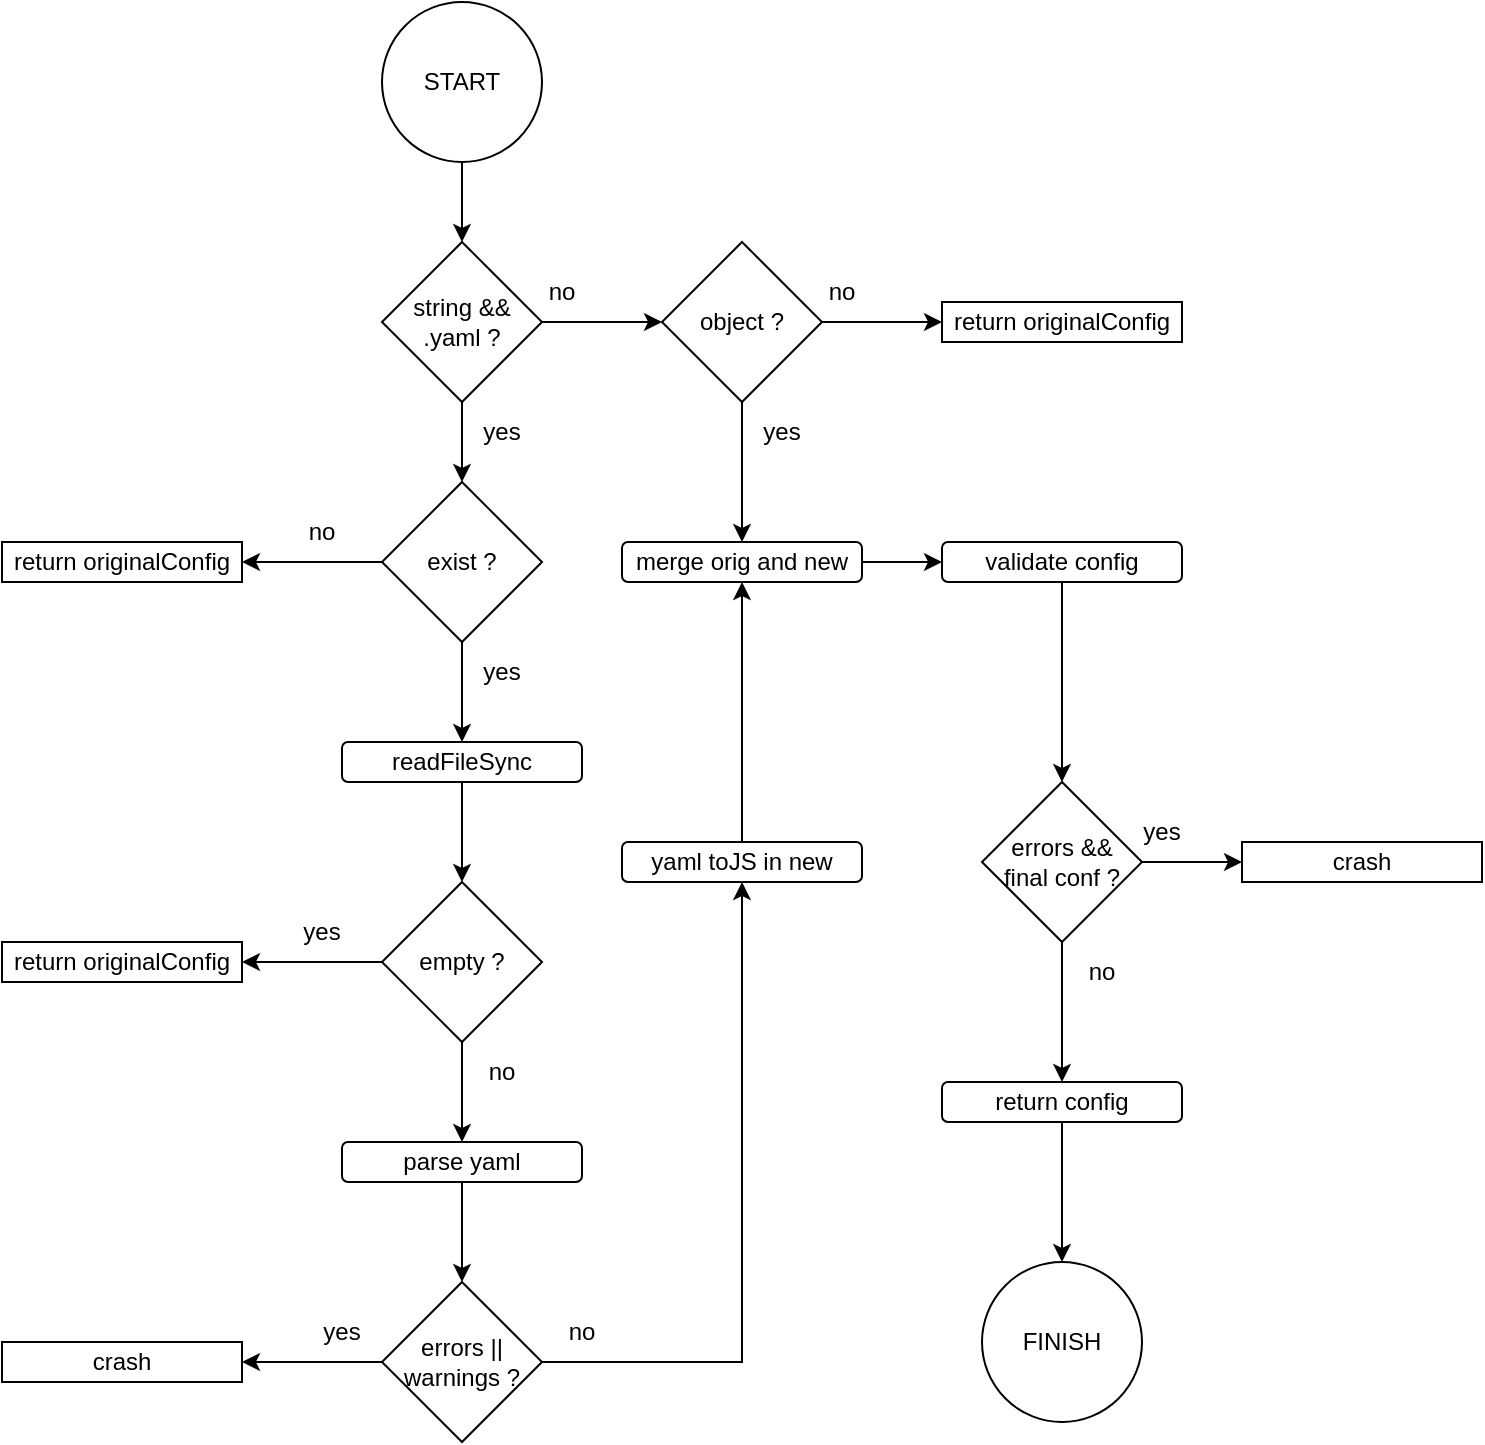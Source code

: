 <mxfile version="24.7.7">
  <diagram name="Page-1" id="8ch3Kf9IJT5mEgRQdDL9">
    <mxGraphModel dx="740" dy="708" grid="1" gridSize="10" guides="1" tooltips="1" connect="1" arrows="1" fold="1" page="1" pageScale="1" pageWidth="850" pageHeight="1100" math="0" shadow="0">
      <root>
        <mxCell id="0" />
        <mxCell id="1" parent="0" />
        <mxCell id="DEH_SAGbqycvFfVDaTnV-3" style="edgeStyle=orthogonalEdgeStyle;rounded=0;orthogonalLoop=1;jettySize=auto;html=1;" edge="1" parent="1" source="DEH_SAGbqycvFfVDaTnV-1" target="DEH_SAGbqycvFfVDaTnV-2">
          <mxGeometry relative="1" as="geometry" />
        </mxCell>
        <mxCell id="DEH_SAGbqycvFfVDaTnV-24" style="edgeStyle=orthogonalEdgeStyle;rounded=0;orthogonalLoop=1;jettySize=auto;html=1;" edge="1" parent="1" source="DEH_SAGbqycvFfVDaTnV-1" target="DEH_SAGbqycvFfVDaTnV-23">
          <mxGeometry relative="1" as="geometry" />
        </mxCell>
        <mxCell id="DEH_SAGbqycvFfVDaTnV-1" value="string &amp;amp;&amp;amp;&lt;div&gt;.yaml ?&lt;/div&gt;" style="rhombus;whiteSpace=wrap;html=1;" vertex="1" parent="1">
          <mxGeometry x="310" y="280" width="80" height="80" as="geometry" />
        </mxCell>
        <mxCell id="DEH_SAGbqycvFfVDaTnV-5" style="edgeStyle=orthogonalEdgeStyle;rounded=0;orthogonalLoop=1;jettySize=auto;html=1;" edge="1" parent="1" source="DEH_SAGbqycvFfVDaTnV-2" target="DEH_SAGbqycvFfVDaTnV-4">
          <mxGeometry relative="1" as="geometry" />
        </mxCell>
        <mxCell id="DEH_SAGbqycvFfVDaTnV-7" style="edgeStyle=orthogonalEdgeStyle;rounded=0;orthogonalLoop=1;jettySize=auto;html=1;" edge="1" parent="1" source="DEH_SAGbqycvFfVDaTnV-2" target="DEH_SAGbqycvFfVDaTnV-6">
          <mxGeometry relative="1" as="geometry" />
        </mxCell>
        <mxCell id="DEH_SAGbqycvFfVDaTnV-2" value="exist ?" style="rhombus;whiteSpace=wrap;html=1;" vertex="1" parent="1">
          <mxGeometry x="310" y="400" width="80" height="80" as="geometry" />
        </mxCell>
        <mxCell id="DEH_SAGbqycvFfVDaTnV-4" value="return&amp;nbsp;originalConfig" style="rounded=0;whiteSpace=wrap;html=1;" vertex="1" parent="1">
          <mxGeometry x="120" y="430" width="120" height="20" as="geometry" />
        </mxCell>
        <mxCell id="DEH_SAGbqycvFfVDaTnV-9" style="edgeStyle=orthogonalEdgeStyle;rounded=0;orthogonalLoop=1;jettySize=auto;html=1;" edge="1" parent="1" source="DEH_SAGbqycvFfVDaTnV-6" target="DEH_SAGbqycvFfVDaTnV-8">
          <mxGeometry relative="1" as="geometry" />
        </mxCell>
        <mxCell id="DEH_SAGbqycvFfVDaTnV-6" value="readFileSync" style="rounded=1;whiteSpace=wrap;html=1;" vertex="1" parent="1">
          <mxGeometry x="290" y="530" width="120" height="20" as="geometry" />
        </mxCell>
        <mxCell id="DEH_SAGbqycvFfVDaTnV-12" style="edgeStyle=orthogonalEdgeStyle;rounded=0;orthogonalLoop=1;jettySize=auto;html=1;" edge="1" parent="1" source="DEH_SAGbqycvFfVDaTnV-8" target="DEH_SAGbqycvFfVDaTnV-10">
          <mxGeometry relative="1" as="geometry" />
        </mxCell>
        <mxCell id="DEH_SAGbqycvFfVDaTnV-16" style="edgeStyle=orthogonalEdgeStyle;rounded=0;orthogonalLoop=1;jettySize=auto;html=1;" edge="1" parent="1" source="DEH_SAGbqycvFfVDaTnV-8" target="DEH_SAGbqycvFfVDaTnV-15">
          <mxGeometry relative="1" as="geometry" />
        </mxCell>
        <mxCell id="DEH_SAGbqycvFfVDaTnV-8" value="empty ?" style="rhombus;whiteSpace=wrap;html=1;" vertex="1" parent="1">
          <mxGeometry x="310" y="600" width="80" height="80" as="geometry" />
        </mxCell>
        <mxCell id="DEH_SAGbqycvFfVDaTnV-10" value="return&amp;nbsp;originalConfig" style="rounded=0;whiteSpace=wrap;html=1;" vertex="1" parent="1">
          <mxGeometry x="120" y="630" width="120" height="20" as="geometry" />
        </mxCell>
        <mxCell id="DEH_SAGbqycvFfVDaTnV-13" value="yes" style="text;html=1;align=center;verticalAlign=middle;whiteSpace=wrap;rounded=0;" vertex="1" parent="1">
          <mxGeometry x="250" y="610" width="60" height="30" as="geometry" />
        </mxCell>
        <mxCell id="DEH_SAGbqycvFfVDaTnV-14" value="no" style="text;html=1;align=center;verticalAlign=middle;whiteSpace=wrap;rounded=0;" vertex="1" parent="1">
          <mxGeometry x="250" y="410" width="60" height="30" as="geometry" />
        </mxCell>
        <mxCell id="DEH_SAGbqycvFfVDaTnV-20" style="edgeStyle=orthogonalEdgeStyle;rounded=0;orthogonalLoop=1;jettySize=auto;html=1;" edge="1" parent="1" source="DEH_SAGbqycvFfVDaTnV-15" target="DEH_SAGbqycvFfVDaTnV-19">
          <mxGeometry relative="1" as="geometry" />
        </mxCell>
        <mxCell id="DEH_SAGbqycvFfVDaTnV-15" value="parse yaml" style="rounded=1;whiteSpace=wrap;html=1;" vertex="1" parent="1">
          <mxGeometry x="290" y="730" width="120" height="20" as="geometry" />
        </mxCell>
        <mxCell id="DEH_SAGbqycvFfVDaTnV-17" value="no" style="text;html=1;align=center;verticalAlign=middle;whiteSpace=wrap;rounded=0;" vertex="1" parent="1">
          <mxGeometry x="340" y="680" width="60" height="30" as="geometry" />
        </mxCell>
        <mxCell id="DEH_SAGbqycvFfVDaTnV-18" value="yes" style="text;html=1;align=center;verticalAlign=middle;whiteSpace=wrap;rounded=0;" vertex="1" parent="1">
          <mxGeometry x="340" y="480" width="60" height="30" as="geometry" />
        </mxCell>
        <mxCell id="DEH_SAGbqycvFfVDaTnV-31" style="edgeStyle=orthogonalEdgeStyle;rounded=0;orthogonalLoop=1;jettySize=auto;html=1;" edge="1" parent="1" source="DEH_SAGbqycvFfVDaTnV-19" target="DEH_SAGbqycvFfVDaTnV-30">
          <mxGeometry relative="1" as="geometry" />
        </mxCell>
        <mxCell id="DEH_SAGbqycvFfVDaTnV-36" style="edgeStyle=orthogonalEdgeStyle;rounded=0;orthogonalLoop=1;jettySize=auto;html=1;" edge="1" parent="1" source="DEH_SAGbqycvFfVDaTnV-19" target="DEH_SAGbqycvFfVDaTnV-33">
          <mxGeometry relative="1" as="geometry" />
        </mxCell>
        <mxCell id="DEH_SAGbqycvFfVDaTnV-19" value="errors ||&lt;div&gt;warnings ?&lt;/div&gt;" style="rhombus;whiteSpace=wrap;html=1;" vertex="1" parent="1">
          <mxGeometry x="310" y="800" width="80" height="80" as="geometry" />
        </mxCell>
        <mxCell id="DEH_SAGbqycvFfVDaTnV-22" style="edgeStyle=orthogonalEdgeStyle;rounded=0;orthogonalLoop=1;jettySize=auto;html=1;" edge="1" parent="1" source="DEH_SAGbqycvFfVDaTnV-21" target="DEH_SAGbqycvFfVDaTnV-1">
          <mxGeometry relative="1" as="geometry" />
        </mxCell>
        <mxCell id="DEH_SAGbqycvFfVDaTnV-21" value="START" style="ellipse;whiteSpace=wrap;html=1;aspect=fixed;" vertex="1" parent="1">
          <mxGeometry x="310" y="160" width="80" height="80" as="geometry" />
        </mxCell>
        <mxCell id="DEH_SAGbqycvFfVDaTnV-26" style="edgeStyle=orthogonalEdgeStyle;rounded=0;orthogonalLoop=1;jettySize=auto;html=1;" edge="1" parent="1" source="DEH_SAGbqycvFfVDaTnV-23" target="DEH_SAGbqycvFfVDaTnV-25">
          <mxGeometry relative="1" as="geometry" />
        </mxCell>
        <mxCell id="DEH_SAGbqycvFfVDaTnV-29" style="edgeStyle=orthogonalEdgeStyle;rounded=0;orthogonalLoop=1;jettySize=auto;html=1;" edge="1" parent="1" source="DEH_SAGbqycvFfVDaTnV-23" target="DEH_SAGbqycvFfVDaTnV-28">
          <mxGeometry relative="1" as="geometry" />
        </mxCell>
        <mxCell id="DEH_SAGbqycvFfVDaTnV-23" value="object ?" style="rhombus;whiteSpace=wrap;html=1;" vertex="1" parent="1">
          <mxGeometry x="450" y="280" width="80" height="80" as="geometry" />
        </mxCell>
        <mxCell id="DEH_SAGbqycvFfVDaTnV-25" value="return&amp;nbsp;originalConfig" style="rounded=0;whiteSpace=wrap;html=1;" vertex="1" parent="1">
          <mxGeometry x="590" y="310" width="120" height="20" as="geometry" />
        </mxCell>
        <mxCell id="DEH_SAGbqycvFfVDaTnV-27" value="no" style="text;html=1;align=center;verticalAlign=middle;whiteSpace=wrap;rounded=0;" vertex="1" parent="1">
          <mxGeometry x="510" y="290" width="60" height="30" as="geometry" />
        </mxCell>
        <mxCell id="DEH_SAGbqycvFfVDaTnV-40" style="edgeStyle=orthogonalEdgeStyle;rounded=0;orthogonalLoop=1;jettySize=auto;html=1;" edge="1" parent="1" source="DEH_SAGbqycvFfVDaTnV-28" target="DEH_SAGbqycvFfVDaTnV-39">
          <mxGeometry relative="1" as="geometry" />
        </mxCell>
        <mxCell id="DEH_SAGbqycvFfVDaTnV-28" value="merge orig and new" style="rounded=1;whiteSpace=wrap;html=1;" vertex="1" parent="1">
          <mxGeometry x="430" y="430" width="120" height="20" as="geometry" />
        </mxCell>
        <mxCell id="DEH_SAGbqycvFfVDaTnV-30" value="crash" style="rounded=0;whiteSpace=wrap;html=1;" vertex="1" parent="1">
          <mxGeometry x="120" y="830" width="120" height="20" as="geometry" />
        </mxCell>
        <mxCell id="DEH_SAGbqycvFfVDaTnV-32" value="yes" style="text;html=1;align=center;verticalAlign=middle;whiteSpace=wrap;rounded=0;" vertex="1" parent="1">
          <mxGeometry x="260" y="810" width="60" height="30" as="geometry" />
        </mxCell>
        <mxCell id="DEH_SAGbqycvFfVDaTnV-35" style="edgeStyle=orthogonalEdgeStyle;rounded=0;orthogonalLoop=1;jettySize=auto;html=1;" edge="1" parent="1" source="DEH_SAGbqycvFfVDaTnV-33" target="DEH_SAGbqycvFfVDaTnV-28">
          <mxGeometry relative="1" as="geometry" />
        </mxCell>
        <mxCell id="DEH_SAGbqycvFfVDaTnV-33" value="yaml toJS in new" style="rounded=1;whiteSpace=wrap;html=1;" vertex="1" parent="1">
          <mxGeometry x="430" y="580" width="120" height="20" as="geometry" />
        </mxCell>
        <mxCell id="DEH_SAGbqycvFfVDaTnV-34" value="yes" style="text;html=1;align=center;verticalAlign=middle;whiteSpace=wrap;rounded=0;" vertex="1" parent="1">
          <mxGeometry x="480" y="360" width="60" height="30" as="geometry" />
        </mxCell>
        <mxCell id="DEH_SAGbqycvFfVDaTnV-37" value="yes" style="text;html=1;align=center;verticalAlign=middle;whiteSpace=wrap;rounded=0;" vertex="1" parent="1">
          <mxGeometry x="340" y="360" width="60" height="30" as="geometry" />
        </mxCell>
        <mxCell id="DEH_SAGbqycvFfVDaTnV-38" value="no" style="text;html=1;align=center;verticalAlign=middle;whiteSpace=wrap;rounded=0;" vertex="1" parent="1">
          <mxGeometry x="380" y="810" width="60" height="30" as="geometry" />
        </mxCell>
        <mxCell id="DEH_SAGbqycvFfVDaTnV-42" style="edgeStyle=orthogonalEdgeStyle;rounded=0;orthogonalLoop=1;jettySize=auto;html=1;" edge="1" parent="1" source="DEH_SAGbqycvFfVDaTnV-39" target="DEH_SAGbqycvFfVDaTnV-41">
          <mxGeometry relative="1" as="geometry" />
        </mxCell>
        <mxCell id="DEH_SAGbqycvFfVDaTnV-39" value="validate config" style="rounded=1;whiteSpace=wrap;html=1;" vertex="1" parent="1">
          <mxGeometry x="590" y="430" width="120" height="20" as="geometry" />
        </mxCell>
        <mxCell id="DEH_SAGbqycvFfVDaTnV-46" style="edgeStyle=orthogonalEdgeStyle;rounded=0;orthogonalLoop=1;jettySize=auto;html=1;" edge="1" parent="1" source="DEH_SAGbqycvFfVDaTnV-41" target="DEH_SAGbqycvFfVDaTnV-43">
          <mxGeometry relative="1" as="geometry" />
        </mxCell>
        <mxCell id="DEH_SAGbqycvFfVDaTnV-49" style="edgeStyle=orthogonalEdgeStyle;rounded=0;orthogonalLoop=1;jettySize=auto;html=1;entryX=0.5;entryY=0;entryDx=0;entryDy=0;" edge="1" parent="1" source="DEH_SAGbqycvFfVDaTnV-41" target="DEH_SAGbqycvFfVDaTnV-48">
          <mxGeometry relative="1" as="geometry" />
        </mxCell>
        <mxCell id="DEH_SAGbqycvFfVDaTnV-41" value="errors &amp;amp;&amp;amp;&lt;div&gt;final conf&amp;nbsp;&lt;span style=&quot;background-color: initial;&quot;&gt;?&lt;/span&gt;&lt;/div&gt;" style="rhombus;whiteSpace=wrap;html=1;" vertex="1" parent="1">
          <mxGeometry x="610" y="550" width="80" height="80" as="geometry" />
        </mxCell>
        <mxCell id="DEH_SAGbqycvFfVDaTnV-43" value="crash" style="rounded=0;whiteSpace=wrap;html=1;" vertex="1" parent="1">
          <mxGeometry x="740" y="580" width="120" height="20" as="geometry" />
        </mxCell>
        <mxCell id="DEH_SAGbqycvFfVDaTnV-47" value="yes" style="text;html=1;align=center;verticalAlign=middle;whiteSpace=wrap;rounded=0;" vertex="1" parent="1">
          <mxGeometry x="670" y="560" width="60" height="30" as="geometry" />
        </mxCell>
        <mxCell id="DEH_SAGbqycvFfVDaTnV-51" style="edgeStyle=orthogonalEdgeStyle;rounded=0;orthogonalLoop=1;jettySize=auto;html=1;" edge="1" parent="1" source="DEH_SAGbqycvFfVDaTnV-48" target="DEH_SAGbqycvFfVDaTnV-50">
          <mxGeometry relative="1" as="geometry" />
        </mxCell>
        <mxCell id="DEH_SAGbqycvFfVDaTnV-48" value="return config" style="rounded=1;whiteSpace=wrap;html=1;" vertex="1" parent="1">
          <mxGeometry x="590" y="700" width="120" height="20" as="geometry" />
        </mxCell>
        <mxCell id="DEH_SAGbqycvFfVDaTnV-50" value="FINISH" style="ellipse;whiteSpace=wrap;html=1;aspect=fixed;" vertex="1" parent="1">
          <mxGeometry x="610" y="790" width="80" height="80" as="geometry" />
        </mxCell>
        <mxCell id="DEH_SAGbqycvFfVDaTnV-52" value="no" style="text;html=1;align=center;verticalAlign=middle;whiteSpace=wrap;rounded=0;" vertex="1" parent="1">
          <mxGeometry x="370" y="290" width="60" height="30" as="geometry" />
        </mxCell>
        <mxCell id="DEH_SAGbqycvFfVDaTnV-53" value="no" style="text;html=1;align=center;verticalAlign=middle;whiteSpace=wrap;rounded=0;" vertex="1" parent="1">
          <mxGeometry x="640" y="630" width="60" height="30" as="geometry" />
        </mxCell>
      </root>
    </mxGraphModel>
  </diagram>
</mxfile>
